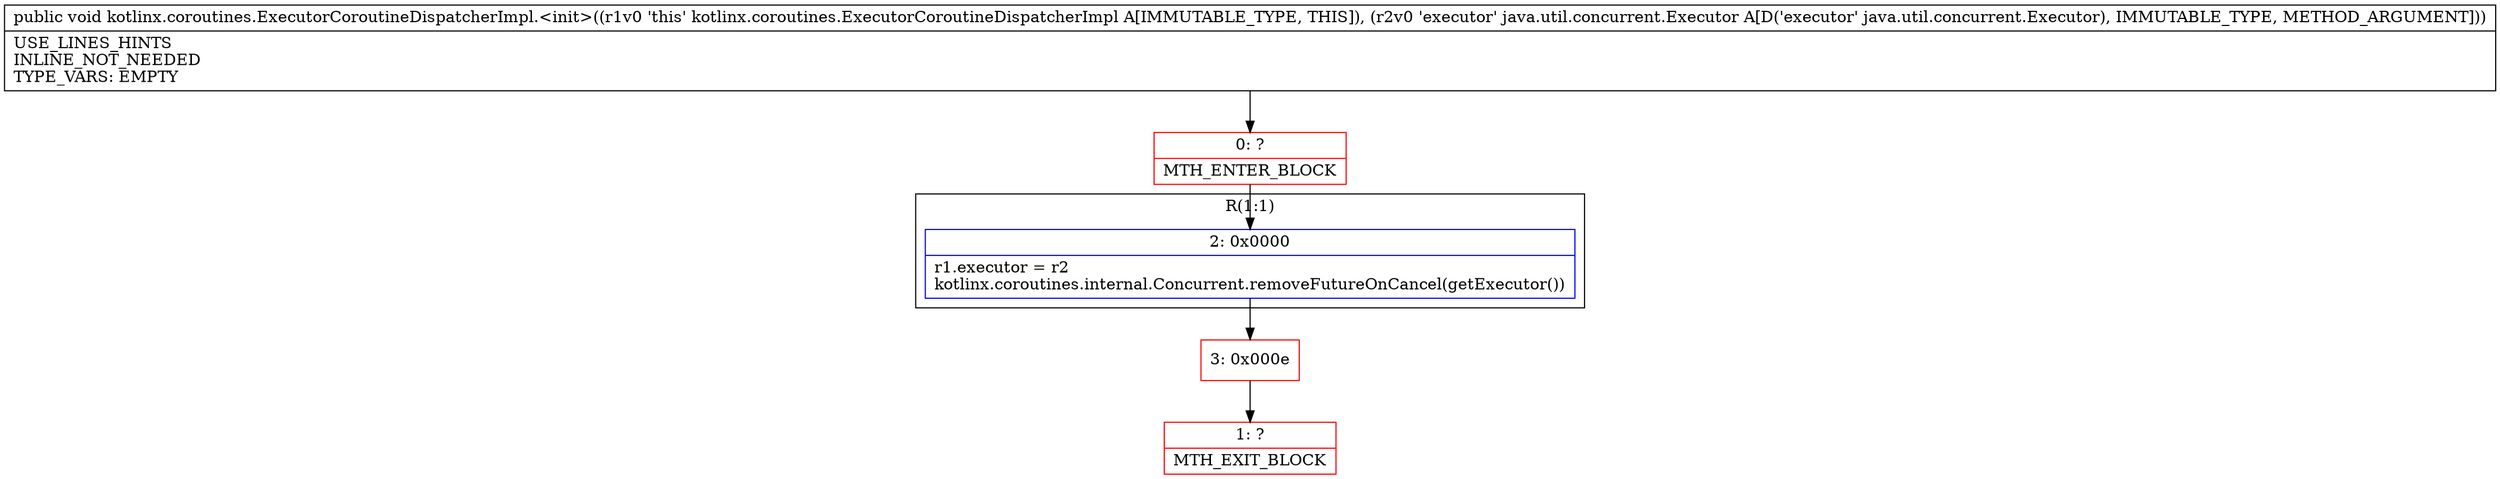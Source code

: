 digraph "CFG forkotlinx.coroutines.ExecutorCoroutineDispatcherImpl.\<init\>(Ljava\/util\/concurrent\/Executor;)V" {
subgraph cluster_Region_1216155374 {
label = "R(1:1)";
node [shape=record,color=blue];
Node_2 [shape=record,label="{2\:\ 0x0000|r1.executor = r2\lkotlinx.coroutines.internal.Concurrent.removeFutureOnCancel(getExecutor())\l}"];
}
Node_0 [shape=record,color=red,label="{0\:\ ?|MTH_ENTER_BLOCK\l}"];
Node_3 [shape=record,color=red,label="{3\:\ 0x000e}"];
Node_1 [shape=record,color=red,label="{1\:\ ?|MTH_EXIT_BLOCK\l}"];
MethodNode[shape=record,label="{public void kotlinx.coroutines.ExecutorCoroutineDispatcherImpl.\<init\>((r1v0 'this' kotlinx.coroutines.ExecutorCoroutineDispatcherImpl A[IMMUTABLE_TYPE, THIS]), (r2v0 'executor' java.util.concurrent.Executor A[D('executor' java.util.concurrent.Executor), IMMUTABLE_TYPE, METHOD_ARGUMENT]))  | USE_LINES_HINTS\lINLINE_NOT_NEEDED\lTYPE_VARS: EMPTY\l}"];
MethodNode -> Node_0;Node_2 -> Node_3;
Node_0 -> Node_2;
Node_3 -> Node_1;
}

